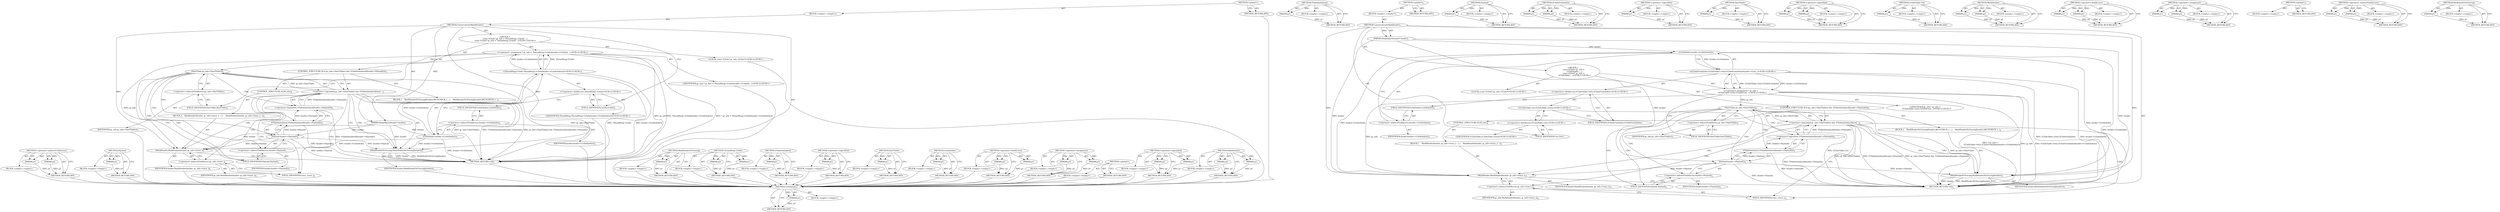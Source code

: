digraph "MarkHeaderNoTracing" {
vulnerable_82 [label=<(METHOD,&lt;operator&gt;.indirectFieldAccess)>];
vulnerable_83 [label=<(PARAM,p1)>];
vulnerable_84 [label=<(PARAM,p2)>];
vulnerable_85 [label=<(BLOCK,&lt;empty&gt;,&lt;empty&gt;)>];
vulnerable_86 [label=<(METHOD_RETURN,ANY)>];
vulnerable_104 [label=<(METHOD,Payload)>];
vulnerable_105 [label=<(PARAM,p1)>];
vulnerable_106 [label=<(BLOCK,&lt;empty&gt;,&lt;empty&gt;)>];
vulnerable_107 [label=<(METHOD_RETURN,ANY)>];
vulnerable_6 [label=<(METHOD,&lt;global&gt;)<SUB>1</SUB>>];
vulnerable_7 [label=<(BLOCK,&lt;empty&gt;,&lt;empty&gt;)<SUB>1</SUB>>];
vulnerable_8 [label=<(METHOD,ConservativelyMarkHeader)<SUB>1</SUB>>];
vulnerable_9 [label=<(PARAM,HeapObjectHeader* header)<SUB>1</SUB>>];
vulnerable_10 [label="<(BLOCK,{
  const GCInfo* gc_info = ThreadHeap::GcInfo(...,{
  const GCInfo* gc_info = ThreadHeap::GcInfo(...)<SUB>1</SUB>>"];
vulnerable_11 [label="<(LOCAL,const GCInfo* gc_info: GCInfo*)<SUB>2</SUB>>"];
vulnerable_12 [label="<(&lt;operator&gt;.assignment,* gc_info = ThreadHeap::GcInfo(header-&gt;GcInfoIn...)<SUB>2</SUB>>"];
vulnerable_13 [label="<(IDENTIFIER,gc_info,* gc_info = ThreadHeap::GcInfo(header-&gt;GcInfoIn...)<SUB>2</SUB>>"];
vulnerable_14 [label="<(ThreadHeap.GcInfo,ThreadHeap::GcInfo(header-&gt;GcInfoIndex()))<SUB>2</SUB>>"];
vulnerable_15 [label="<(&lt;operator&gt;.fieldAccess,ThreadHeap::GcInfo)<SUB>2</SUB>>"];
vulnerable_16 [label="<(IDENTIFIER,ThreadHeap,ThreadHeap::GcInfo(header-&gt;GcInfoIndex()))<SUB>2</SUB>>"];
vulnerable_17 [label=<(FIELD_IDENTIFIER,GcInfo,GcInfo)<SUB>2</SUB>>];
vulnerable_18 [label=<(GcInfoIndex,header-&gt;GcInfoIndex())<SUB>2</SUB>>];
vulnerable_19 [label=<(&lt;operator&gt;.indirectFieldAccess,header-&gt;GcInfoIndex)<SUB>2</SUB>>];
vulnerable_20 [label=<(IDENTIFIER,header,header-&gt;GcInfoIndex())<SUB>2</SUB>>];
vulnerable_21 [label=<(FIELD_IDENTIFIER,GcInfoIndex,GcInfoIndex)<SUB>2</SUB>>];
vulnerable_22 [label=<(CONTROL_STRUCTURE,IF,if (gc_info-&gt;HasVTable() &amp;&amp; !VTableInitialized(header-&gt;Payload())))<SUB>3</SUB>>];
vulnerable_23 [label=<(&lt;operator&gt;.logicalAnd,gc_info-&gt;HasVTable() &amp;&amp; !VTableInitialized(head...)<SUB>3</SUB>>];
vulnerable_24 [label=<(HasVTable,gc_info-&gt;HasVTable())<SUB>3</SUB>>];
vulnerable_25 [label=<(&lt;operator&gt;.indirectFieldAccess,gc_info-&gt;HasVTable)<SUB>3</SUB>>];
vulnerable_26 [label=<(IDENTIFIER,gc_info,gc_info-&gt;HasVTable())<SUB>3</SUB>>];
vulnerable_27 [label=<(FIELD_IDENTIFIER,HasVTable,HasVTable)<SUB>3</SUB>>];
vulnerable_28 [label=<(&lt;operator&gt;.logicalNot,!VTableInitialized(header-&gt;Payload()))<SUB>3</SUB>>];
vulnerable_29 [label=<(VTableInitialized,VTableInitialized(header-&gt;Payload()))<SUB>3</SUB>>];
vulnerable_30 [label=<(Payload,header-&gt;Payload())<SUB>3</SUB>>];
vulnerable_31 [label=<(&lt;operator&gt;.indirectFieldAccess,header-&gt;Payload)<SUB>3</SUB>>];
vulnerable_32 [label=<(IDENTIFIER,header,header-&gt;Payload())<SUB>3</SUB>>];
vulnerable_33 [label=<(FIELD_IDENTIFIER,Payload,Payload)<SUB>3</SUB>>];
vulnerable_34 [label=<(BLOCK,{
    MarkHeaderNoTracing(header);
#if DCHECK_I...,{
    MarkHeaderNoTracing(header);
#if DCHECK_I...)<SUB>3</SUB>>];
vulnerable_35 [label=<(MarkHeaderNoTracing,MarkHeaderNoTracing(header))<SUB>4</SUB>>];
vulnerable_36 [label=<(IDENTIFIER,header,MarkHeaderNoTracing(header))<SUB>4</SUB>>];
vulnerable_37 [label=<(CONTROL_STRUCTURE,ELSE,else)<SUB>8</SUB>>];
vulnerable_38 [label=<(BLOCK,{
    MarkHeader(header, gc_info-&gt;trace_);
  },{
    MarkHeader(header, gc_info-&gt;trace_);
  })<SUB>8</SUB>>];
vulnerable_39 [label=<(MarkHeader,MarkHeader(header, gc_info-&gt;trace_))<SUB>9</SUB>>];
vulnerable_40 [label=<(IDENTIFIER,header,MarkHeader(header, gc_info-&gt;trace_))<SUB>9</SUB>>];
vulnerable_41 [label=<(&lt;operator&gt;.indirectFieldAccess,gc_info-&gt;trace_)<SUB>9</SUB>>];
vulnerable_42 [label=<(IDENTIFIER,gc_info,MarkHeader(header, gc_info-&gt;trace_))<SUB>9</SUB>>];
vulnerable_43 [label=<(FIELD_IDENTIFIER,trace_,trace_)<SUB>9</SUB>>];
vulnerable_44 [label=<(METHOD_RETURN,void)<SUB>1</SUB>>];
vulnerable_46 [label=<(METHOD_RETURN,ANY)<SUB>1</SUB>>];
vulnerable_108 [label=<(METHOD,MarkHeaderNoTracing)>];
vulnerable_109 [label=<(PARAM,p1)>];
vulnerable_110 [label=<(BLOCK,&lt;empty&gt;,&lt;empty&gt;)>];
vulnerable_111 [label=<(METHOD_RETURN,ANY)>];
vulnerable_68 [label=<(METHOD,ThreadHeap.GcInfo)>];
vulnerable_69 [label=<(PARAM,p1)>];
vulnerable_70 [label=<(PARAM,p2)>];
vulnerable_71 [label=<(BLOCK,&lt;empty&gt;,&lt;empty&gt;)>];
vulnerable_72 [label=<(METHOD_RETURN,ANY)>];
vulnerable_100 [label=<(METHOD,VTableInitialized)>];
vulnerable_101 [label=<(PARAM,p1)>];
vulnerable_102 [label=<(BLOCK,&lt;empty&gt;,&lt;empty&gt;)>];
vulnerable_103 [label=<(METHOD_RETURN,ANY)>];
vulnerable_96 [label=<(METHOD,&lt;operator&gt;.logicalNot)>];
vulnerable_97 [label=<(PARAM,p1)>];
vulnerable_98 [label=<(BLOCK,&lt;empty&gt;,&lt;empty&gt;)>];
vulnerable_99 [label=<(METHOD_RETURN,ANY)>];
vulnerable_92 [label=<(METHOD,HasVTable)>];
vulnerable_93 [label=<(PARAM,p1)>];
vulnerable_94 [label=<(BLOCK,&lt;empty&gt;,&lt;empty&gt;)>];
vulnerable_95 [label=<(METHOD_RETURN,ANY)>];
vulnerable_78 [label=<(METHOD,GcInfoIndex)>];
vulnerable_79 [label=<(PARAM,p1)>];
vulnerable_80 [label=<(BLOCK,&lt;empty&gt;,&lt;empty&gt;)>];
vulnerable_81 [label=<(METHOD_RETURN,ANY)>];
vulnerable_73 [label=<(METHOD,&lt;operator&gt;.fieldAccess)>];
vulnerable_74 [label=<(PARAM,p1)>];
vulnerable_75 [label=<(PARAM,p2)>];
vulnerable_76 [label=<(BLOCK,&lt;empty&gt;,&lt;empty&gt;)>];
vulnerable_77 [label=<(METHOD_RETURN,ANY)>];
vulnerable_63 [label=<(METHOD,&lt;operator&gt;.assignment)>];
vulnerable_64 [label=<(PARAM,p1)>];
vulnerable_65 [label=<(PARAM,p2)>];
vulnerable_66 [label=<(BLOCK,&lt;empty&gt;,&lt;empty&gt;)>];
vulnerable_67 [label=<(METHOD_RETURN,ANY)>];
vulnerable_57 [label=<(METHOD,&lt;global&gt;)<SUB>1</SUB>>];
vulnerable_58 [label=<(BLOCK,&lt;empty&gt;,&lt;empty&gt;)>];
vulnerable_59 [label=<(METHOD_RETURN,ANY)>];
vulnerable_87 [label=<(METHOD,&lt;operator&gt;.logicalAnd)>];
vulnerable_88 [label=<(PARAM,p1)>];
vulnerable_89 [label=<(PARAM,p2)>];
vulnerable_90 [label=<(BLOCK,&lt;empty&gt;,&lt;empty&gt;)>];
vulnerable_91 [label=<(METHOD_RETURN,ANY)>];
vulnerable_112 [label=<(METHOD,MarkHeader)>];
vulnerable_113 [label=<(PARAM,p1)>];
vulnerable_114 [label=<(PARAM,p2)>];
vulnerable_115 [label=<(BLOCK,&lt;empty&gt;,&lt;empty&gt;)>];
vulnerable_116 [label=<(METHOD_RETURN,ANY)>];
fixed_85 [label=<(METHOD,GcInfoIndex)>];
fixed_86 [label=<(PARAM,p1)>];
fixed_87 [label=<(BLOCK,&lt;empty&gt;,&lt;empty&gt;)>];
fixed_88 [label=<(METHOD_RETURN,ANY)>];
fixed_107 [label=<(METHOD,VTableInitialized)>];
fixed_108 [label=<(PARAM,p1)>];
fixed_109 [label=<(BLOCK,&lt;empty&gt;,&lt;empty&gt;)>];
fixed_110 [label=<(METHOD_RETURN,ANY)>];
fixed_6 [label=<(METHOD,&lt;global&gt;)<SUB>1</SUB>>];
fixed_7 [label=<(BLOCK,&lt;empty&gt;,&lt;empty&gt;)<SUB>1</SUB>>];
fixed_8 [label=<(METHOD,ConservativelyMarkHeader)<SUB>1</SUB>>];
fixed_9 [label=<(PARAM,HeapObjectHeader* header)<SUB>1</SUB>>];
fixed_10 [label="<(BLOCK,{
  const GCInfo* gc_info =
      GCInfoTable::...,{
  const GCInfo* gc_info =
      GCInfoTable::...)<SUB>1</SUB>>"];
fixed_11 [label="<(LOCAL,const GCInfo* gc_info: GCInfo*)<SUB>2</SUB>>"];
fixed_12 [label="<(&lt;operator&gt;.assignment,* gc_info =
      GCInfoTable::Get().GCInfoFrom...)<SUB>2</SUB>>"];
fixed_13 [label="<(IDENTIFIER,gc_info,* gc_info =
      GCInfoTable::Get().GCInfoFrom...)<SUB>2</SUB>>"];
fixed_14 [label="<(GCInfoFromIndex,GCInfoTable::Get().GCInfoFromIndex(header-&gt;GcIn...)<SUB>3</SUB>>"];
fixed_15 [label="<(&lt;operator&gt;.fieldAccess,GCInfoTable::Get().GCInfoFromIndex)<SUB>3</SUB>>"];
fixed_16 [label="<(GCInfoTable.Get,GCInfoTable::Get())<SUB>3</SUB>>"];
fixed_17 [label="<(&lt;operator&gt;.fieldAccess,GCInfoTable::Get)<SUB>3</SUB>>"];
fixed_18 [label="<(IDENTIFIER,GCInfoTable,GCInfoTable::Get())<SUB>3</SUB>>"];
fixed_19 [label=<(FIELD_IDENTIFIER,Get,Get)<SUB>3</SUB>>];
fixed_20 [label=<(FIELD_IDENTIFIER,GCInfoFromIndex,GCInfoFromIndex)<SUB>3</SUB>>];
fixed_21 [label=<(GcInfoIndex,header-&gt;GcInfoIndex())<SUB>3</SUB>>];
fixed_22 [label=<(&lt;operator&gt;.indirectFieldAccess,header-&gt;GcInfoIndex)<SUB>3</SUB>>];
fixed_23 [label=<(IDENTIFIER,header,header-&gt;GcInfoIndex())<SUB>3</SUB>>];
fixed_24 [label=<(FIELD_IDENTIFIER,GcInfoIndex,GcInfoIndex)<SUB>3</SUB>>];
fixed_25 [label=<(CONTROL_STRUCTURE,IF,if (gc_info-&gt;HasVTable() &amp;&amp; !VTableInitialized(header-&gt;Payload())))<SUB>4</SUB>>];
fixed_26 [label=<(&lt;operator&gt;.logicalAnd,gc_info-&gt;HasVTable() &amp;&amp; !VTableInitialized(head...)<SUB>4</SUB>>];
fixed_27 [label=<(HasVTable,gc_info-&gt;HasVTable())<SUB>4</SUB>>];
fixed_28 [label=<(&lt;operator&gt;.indirectFieldAccess,gc_info-&gt;HasVTable)<SUB>4</SUB>>];
fixed_29 [label=<(IDENTIFIER,gc_info,gc_info-&gt;HasVTable())<SUB>4</SUB>>];
fixed_30 [label=<(FIELD_IDENTIFIER,HasVTable,HasVTable)<SUB>4</SUB>>];
fixed_31 [label=<(&lt;operator&gt;.logicalNot,!VTableInitialized(header-&gt;Payload()))<SUB>4</SUB>>];
fixed_32 [label=<(VTableInitialized,VTableInitialized(header-&gt;Payload()))<SUB>4</SUB>>];
fixed_33 [label=<(Payload,header-&gt;Payload())<SUB>4</SUB>>];
fixed_34 [label=<(&lt;operator&gt;.indirectFieldAccess,header-&gt;Payload)<SUB>4</SUB>>];
fixed_35 [label=<(IDENTIFIER,header,header-&gt;Payload())<SUB>4</SUB>>];
fixed_36 [label=<(FIELD_IDENTIFIER,Payload,Payload)<SUB>4</SUB>>];
fixed_37 [label=<(BLOCK,{
    MarkHeaderNoTracing(header);
#if DCHECK_I...,{
    MarkHeaderNoTracing(header);
#if DCHECK_I...)<SUB>4</SUB>>];
fixed_38 [label=<(MarkHeaderNoTracing,MarkHeaderNoTracing(header))<SUB>5</SUB>>];
fixed_39 [label=<(IDENTIFIER,header,MarkHeaderNoTracing(header))<SUB>5</SUB>>];
fixed_40 [label=<(CONTROL_STRUCTURE,ELSE,else)<SUB>9</SUB>>];
fixed_41 [label=<(BLOCK,{
    MarkHeader(header, gc_info-&gt;trace_);
  },{
    MarkHeader(header, gc_info-&gt;trace_);
  })<SUB>9</SUB>>];
fixed_42 [label=<(MarkHeader,MarkHeader(header, gc_info-&gt;trace_))<SUB>10</SUB>>];
fixed_43 [label=<(IDENTIFIER,header,MarkHeader(header, gc_info-&gt;trace_))<SUB>10</SUB>>];
fixed_44 [label=<(&lt;operator&gt;.indirectFieldAccess,gc_info-&gt;trace_)<SUB>10</SUB>>];
fixed_45 [label=<(IDENTIFIER,gc_info,MarkHeader(header, gc_info-&gt;trace_))<SUB>10</SUB>>];
fixed_46 [label=<(FIELD_IDENTIFIER,trace_,trace_)<SUB>10</SUB>>];
fixed_47 [label=<(METHOD_RETURN,void)<SUB>1</SUB>>];
fixed_49 [label=<(METHOD_RETURN,ANY)<SUB>1</SUB>>];
fixed_111 [label=<(METHOD,Payload)>];
fixed_112 [label=<(PARAM,p1)>];
fixed_113 [label=<(BLOCK,&lt;empty&gt;,&lt;empty&gt;)>];
fixed_114 [label=<(METHOD_RETURN,ANY)>];
fixed_71 [label=<(METHOD,GCInfoFromIndex)>];
fixed_72 [label=<(PARAM,p1)>];
fixed_73 [label=<(PARAM,p2)>];
fixed_74 [label=<(BLOCK,&lt;empty&gt;,&lt;empty&gt;)>];
fixed_75 [label=<(METHOD_RETURN,ANY)>];
fixed_103 [label=<(METHOD,&lt;operator&gt;.logicalNot)>];
fixed_104 [label=<(PARAM,p1)>];
fixed_105 [label=<(BLOCK,&lt;empty&gt;,&lt;empty&gt;)>];
fixed_106 [label=<(METHOD_RETURN,ANY)>];
fixed_99 [label=<(METHOD,HasVTable)>];
fixed_100 [label=<(PARAM,p1)>];
fixed_101 [label=<(BLOCK,&lt;empty&gt;,&lt;empty&gt;)>];
fixed_102 [label=<(METHOD_RETURN,ANY)>];
fixed_94 [label=<(METHOD,&lt;operator&gt;.logicalAnd)>];
fixed_95 [label=<(PARAM,p1)>];
fixed_96 [label=<(PARAM,p2)>];
fixed_97 [label=<(BLOCK,&lt;empty&gt;,&lt;empty&gt;)>];
fixed_98 [label=<(METHOD_RETURN,ANY)>];
fixed_81 [label=<(METHOD,GCInfoTable.Get)>];
fixed_82 [label=<(PARAM,p1)>];
fixed_83 [label=<(BLOCK,&lt;empty&gt;,&lt;empty&gt;)>];
fixed_84 [label=<(METHOD_RETURN,ANY)>];
fixed_119 [label=<(METHOD,MarkHeader)>];
fixed_120 [label=<(PARAM,p1)>];
fixed_121 [label=<(PARAM,p2)>];
fixed_122 [label=<(BLOCK,&lt;empty&gt;,&lt;empty&gt;)>];
fixed_123 [label=<(METHOD_RETURN,ANY)>];
fixed_76 [label=<(METHOD,&lt;operator&gt;.fieldAccess)>];
fixed_77 [label=<(PARAM,p1)>];
fixed_78 [label=<(PARAM,p2)>];
fixed_79 [label=<(BLOCK,&lt;empty&gt;,&lt;empty&gt;)>];
fixed_80 [label=<(METHOD_RETURN,ANY)>];
fixed_66 [label=<(METHOD,&lt;operator&gt;.assignment)>];
fixed_67 [label=<(PARAM,p1)>];
fixed_68 [label=<(PARAM,p2)>];
fixed_69 [label=<(BLOCK,&lt;empty&gt;,&lt;empty&gt;)>];
fixed_70 [label=<(METHOD_RETURN,ANY)>];
fixed_60 [label=<(METHOD,&lt;global&gt;)<SUB>1</SUB>>];
fixed_61 [label=<(BLOCK,&lt;empty&gt;,&lt;empty&gt;)>];
fixed_62 [label=<(METHOD_RETURN,ANY)>];
fixed_89 [label=<(METHOD,&lt;operator&gt;.indirectFieldAccess)>];
fixed_90 [label=<(PARAM,p1)>];
fixed_91 [label=<(PARAM,p2)>];
fixed_92 [label=<(BLOCK,&lt;empty&gt;,&lt;empty&gt;)>];
fixed_93 [label=<(METHOD_RETURN,ANY)>];
fixed_115 [label=<(METHOD,MarkHeaderNoTracing)>];
fixed_116 [label=<(PARAM,p1)>];
fixed_117 [label=<(BLOCK,&lt;empty&gt;,&lt;empty&gt;)>];
fixed_118 [label=<(METHOD_RETURN,ANY)>];
vulnerable_82 -> vulnerable_83  [key=0, label="AST: "];
vulnerable_82 -> vulnerable_83  [key=1, label="DDG: "];
vulnerable_82 -> vulnerable_85  [key=0, label="AST: "];
vulnerable_82 -> vulnerable_84  [key=0, label="AST: "];
vulnerable_82 -> vulnerable_84  [key=1, label="DDG: "];
vulnerable_82 -> vulnerable_86  [key=0, label="AST: "];
vulnerable_82 -> vulnerable_86  [key=1, label="CFG: "];
vulnerable_83 -> vulnerable_86  [key=0, label="DDG: p1"];
vulnerable_84 -> vulnerable_86  [key=0, label="DDG: p2"];
vulnerable_85 -> fixed_85  [key=0];
vulnerable_86 -> fixed_85  [key=0];
vulnerable_104 -> vulnerable_105  [key=0, label="AST: "];
vulnerable_104 -> vulnerable_105  [key=1, label="DDG: "];
vulnerable_104 -> vulnerable_106  [key=0, label="AST: "];
vulnerable_104 -> vulnerable_107  [key=0, label="AST: "];
vulnerable_104 -> vulnerable_107  [key=1, label="CFG: "];
vulnerable_105 -> vulnerable_107  [key=0, label="DDG: p1"];
vulnerable_106 -> fixed_85  [key=0];
vulnerable_107 -> fixed_85  [key=0];
vulnerable_6 -> vulnerable_7  [key=0, label="AST: "];
vulnerable_6 -> vulnerable_46  [key=0, label="AST: "];
vulnerable_6 -> vulnerable_46  [key=1, label="CFG: "];
vulnerable_7 -> vulnerable_8  [key=0, label="AST: "];
vulnerable_8 -> vulnerable_9  [key=0, label="AST: "];
vulnerable_8 -> vulnerable_9  [key=1, label="DDG: "];
vulnerable_8 -> vulnerable_10  [key=0, label="AST: "];
vulnerable_8 -> vulnerable_44  [key=0, label="AST: "];
vulnerable_8 -> vulnerable_17  [key=0, label="CFG: "];
vulnerable_8 -> vulnerable_35  [key=0, label="DDG: "];
vulnerable_8 -> vulnerable_39  [key=0, label="DDG: "];
vulnerable_9 -> vulnerable_18  [key=0, label="DDG: header"];
vulnerable_9 -> vulnerable_35  [key=0, label="DDG: header"];
vulnerable_9 -> vulnerable_39  [key=0, label="DDG: header"];
vulnerable_9 -> vulnerable_30  [key=0, label="DDG: header"];
vulnerable_10 -> vulnerable_11  [key=0, label="AST: "];
vulnerable_10 -> vulnerable_12  [key=0, label="AST: "];
vulnerable_10 -> vulnerable_22  [key=0, label="AST: "];
vulnerable_11 -> fixed_85  [key=0];
vulnerable_12 -> vulnerable_13  [key=0, label="AST: "];
vulnerable_12 -> vulnerable_14  [key=0, label="AST: "];
vulnerable_12 -> vulnerable_27  [key=0, label="CFG: "];
vulnerable_12 -> vulnerable_44  [key=0, label="DDG: gc_info"];
vulnerable_12 -> vulnerable_44  [key=1, label="DDG: ThreadHeap::GcInfo(header-&gt;GcInfoIndex())"];
vulnerable_12 -> vulnerable_44  [key=2, label="DDG: * gc_info = ThreadHeap::GcInfo(header-&gt;GcInfoIndex())"];
vulnerable_12 -> vulnerable_24  [key=0, label="DDG: gc_info"];
vulnerable_12 -> vulnerable_39  [key=0, label="DDG: gc_info"];
vulnerable_13 -> fixed_85  [key=0];
vulnerable_14 -> vulnerable_15  [key=0, label="AST: "];
vulnerable_14 -> vulnerable_18  [key=0, label="AST: "];
vulnerable_14 -> vulnerable_12  [key=0, label="CFG: "];
vulnerable_14 -> vulnerable_12  [key=1, label="DDG: ThreadHeap::GcInfo"];
vulnerable_14 -> vulnerable_12  [key=2, label="DDG: header-&gt;GcInfoIndex()"];
vulnerable_14 -> vulnerable_44  [key=0, label="DDG: ThreadHeap::GcInfo"];
vulnerable_14 -> vulnerable_44  [key=1, label="DDG: header-&gt;GcInfoIndex()"];
vulnerable_15 -> vulnerable_16  [key=0, label="AST: "];
vulnerable_15 -> vulnerable_17  [key=0, label="AST: "];
vulnerable_15 -> vulnerable_21  [key=0, label="CFG: "];
vulnerable_16 -> fixed_85  [key=0];
vulnerable_17 -> vulnerable_15  [key=0, label="CFG: "];
vulnerable_18 -> vulnerable_19  [key=0, label="AST: "];
vulnerable_18 -> vulnerable_14  [key=0, label="CFG: "];
vulnerable_18 -> vulnerable_14  [key=1, label="DDG: header-&gt;GcInfoIndex"];
vulnerable_18 -> vulnerable_44  [key=0, label="DDG: header-&gt;GcInfoIndex"];
vulnerable_18 -> vulnerable_35  [key=0, label="DDG: header-&gt;GcInfoIndex"];
vulnerable_18 -> vulnerable_39  [key=0, label="DDG: header-&gt;GcInfoIndex"];
vulnerable_19 -> vulnerable_20  [key=0, label="AST: "];
vulnerable_19 -> vulnerable_21  [key=0, label="AST: "];
vulnerable_19 -> vulnerable_18  [key=0, label="CFG: "];
vulnerable_20 -> fixed_85  [key=0];
vulnerable_21 -> vulnerable_19  [key=0, label="CFG: "];
vulnerable_22 -> vulnerable_23  [key=0, label="AST: "];
vulnerable_22 -> vulnerable_34  [key=0, label="AST: "];
vulnerable_22 -> vulnerable_37  [key=0, label="AST: "];
vulnerable_23 -> vulnerable_24  [key=0, label="AST: "];
vulnerable_23 -> vulnerable_28  [key=0, label="AST: "];
vulnerable_23 -> vulnerable_35  [key=0, label="CFG: "];
vulnerable_23 -> vulnerable_35  [key=1, label="CDG: "];
vulnerable_23 -> vulnerable_43  [key=0, label="CFG: "];
vulnerable_23 -> vulnerable_43  [key=1, label="CDG: "];
vulnerable_23 -> vulnerable_44  [key=0, label="DDG: gc_info-&gt;HasVTable()"];
vulnerable_23 -> vulnerable_44  [key=1, label="DDG: !VTableInitialized(header-&gt;Payload())"];
vulnerable_23 -> vulnerable_44  [key=2, label="DDG: gc_info-&gt;HasVTable() &amp;&amp; !VTableInitialized(header-&gt;Payload())"];
vulnerable_23 -> vulnerable_41  [key=0, label="CDG: "];
vulnerable_23 -> vulnerable_39  [key=0, label="CDG: "];
vulnerable_24 -> vulnerable_25  [key=0, label="AST: "];
vulnerable_24 -> vulnerable_23  [key=0, label="CFG: "];
vulnerable_24 -> vulnerable_23  [key=1, label="DDG: gc_info-&gt;HasVTable"];
vulnerable_24 -> vulnerable_33  [key=0, label="CFG: "];
vulnerable_24 -> vulnerable_33  [key=1, label="CDG: "];
vulnerable_24 -> vulnerable_44  [key=0, label="DDG: gc_info-&gt;HasVTable"];
vulnerable_24 -> vulnerable_30  [key=0, label="CDG: "];
vulnerable_24 -> vulnerable_29  [key=0, label="CDG: "];
vulnerable_24 -> vulnerable_28  [key=0, label="CDG: "];
vulnerable_24 -> vulnerable_31  [key=0, label="CDG: "];
vulnerable_25 -> vulnerable_26  [key=0, label="AST: "];
vulnerable_25 -> vulnerable_27  [key=0, label="AST: "];
vulnerable_25 -> vulnerable_24  [key=0, label="CFG: "];
vulnerable_26 -> fixed_85  [key=0];
vulnerable_27 -> vulnerable_25  [key=0, label="CFG: "];
vulnerable_28 -> vulnerable_29  [key=0, label="AST: "];
vulnerable_28 -> vulnerable_23  [key=0, label="CFG: "];
vulnerable_28 -> vulnerable_23  [key=1, label="DDG: VTableInitialized(header-&gt;Payload())"];
vulnerable_28 -> vulnerable_44  [key=0, label="DDG: VTableInitialized(header-&gt;Payload())"];
vulnerable_29 -> vulnerable_30  [key=0, label="AST: "];
vulnerable_29 -> vulnerable_28  [key=0, label="CFG: "];
vulnerable_29 -> vulnerable_28  [key=1, label="DDG: header-&gt;Payload()"];
vulnerable_29 -> vulnerable_44  [key=0, label="DDG: header-&gt;Payload()"];
vulnerable_30 -> vulnerable_31  [key=0, label="AST: "];
vulnerable_30 -> vulnerable_29  [key=0, label="CFG: "];
vulnerable_30 -> vulnerable_29  [key=1, label="DDG: header-&gt;Payload"];
vulnerable_30 -> vulnerable_44  [key=0, label="DDG: header-&gt;Payload"];
vulnerable_30 -> vulnerable_35  [key=0, label="DDG: header-&gt;Payload"];
vulnerable_30 -> vulnerable_39  [key=0, label="DDG: header-&gt;Payload"];
vulnerable_31 -> vulnerable_32  [key=0, label="AST: "];
vulnerable_31 -> vulnerable_33  [key=0, label="AST: "];
vulnerable_31 -> vulnerable_30  [key=0, label="CFG: "];
vulnerable_32 -> fixed_85  [key=0];
vulnerable_33 -> vulnerable_31  [key=0, label="CFG: "];
vulnerable_34 -> vulnerable_35  [key=0, label="AST: "];
vulnerable_35 -> vulnerable_36  [key=0, label="AST: "];
vulnerable_35 -> vulnerable_44  [key=0, label="CFG: "];
vulnerable_35 -> vulnerable_44  [key=1, label="DDG: header"];
vulnerable_35 -> vulnerable_44  [key=2, label="DDG: MarkHeaderNoTracing(header)"];
vulnerable_36 -> fixed_85  [key=0];
vulnerable_37 -> vulnerable_38  [key=0, label="AST: "];
vulnerable_38 -> vulnerable_39  [key=0, label="AST: "];
vulnerable_39 -> vulnerable_40  [key=0, label="AST: "];
vulnerable_39 -> vulnerable_41  [key=0, label="AST: "];
vulnerable_39 -> vulnerable_44  [key=0, label="CFG: "];
vulnerable_40 -> fixed_85  [key=0];
vulnerable_41 -> vulnerable_42  [key=0, label="AST: "];
vulnerable_41 -> vulnerable_43  [key=0, label="AST: "];
vulnerable_41 -> vulnerable_39  [key=0, label="CFG: "];
vulnerable_42 -> fixed_85  [key=0];
vulnerable_43 -> vulnerable_41  [key=0, label="CFG: "];
vulnerable_44 -> fixed_85  [key=0];
vulnerable_46 -> fixed_85  [key=0];
vulnerable_108 -> vulnerable_109  [key=0, label="AST: "];
vulnerable_108 -> vulnerable_109  [key=1, label="DDG: "];
vulnerable_108 -> vulnerable_110  [key=0, label="AST: "];
vulnerable_108 -> vulnerable_111  [key=0, label="AST: "];
vulnerable_108 -> vulnerable_111  [key=1, label="CFG: "];
vulnerable_109 -> vulnerable_111  [key=0, label="DDG: p1"];
vulnerable_110 -> fixed_85  [key=0];
vulnerable_111 -> fixed_85  [key=0];
vulnerable_68 -> vulnerable_69  [key=0, label="AST: "];
vulnerable_68 -> vulnerable_69  [key=1, label="DDG: "];
vulnerable_68 -> vulnerable_71  [key=0, label="AST: "];
vulnerable_68 -> vulnerable_70  [key=0, label="AST: "];
vulnerable_68 -> vulnerable_70  [key=1, label="DDG: "];
vulnerable_68 -> vulnerable_72  [key=0, label="AST: "];
vulnerable_68 -> vulnerable_72  [key=1, label="CFG: "];
vulnerable_69 -> vulnerable_72  [key=0, label="DDG: p1"];
vulnerable_70 -> vulnerable_72  [key=0, label="DDG: p2"];
vulnerable_71 -> fixed_85  [key=0];
vulnerable_72 -> fixed_85  [key=0];
vulnerable_100 -> vulnerable_101  [key=0, label="AST: "];
vulnerable_100 -> vulnerable_101  [key=1, label="DDG: "];
vulnerable_100 -> vulnerable_102  [key=0, label="AST: "];
vulnerable_100 -> vulnerable_103  [key=0, label="AST: "];
vulnerable_100 -> vulnerable_103  [key=1, label="CFG: "];
vulnerable_101 -> vulnerable_103  [key=0, label="DDG: p1"];
vulnerable_102 -> fixed_85  [key=0];
vulnerable_103 -> fixed_85  [key=0];
vulnerable_96 -> vulnerable_97  [key=0, label="AST: "];
vulnerable_96 -> vulnerable_97  [key=1, label="DDG: "];
vulnerable_96 -> vulnerable_98  [key=0, label="AST: "];
vulnerable_96 -> vulnerable_99  [key=0, label="AST: "];
vulnerable_96 -> vulnerable_99  [key=1, label="CFG: "];
vulnerable_97 -> vulnerable_99  [key=0, label="DDG: p1"];
vulnerable_98 -> fixed_85  [key=0];
vulnerable_99 -> fixed_85  [key=0];
vulnerable_92 -> vulnerable_93  [key=0, label="AST: "];
vulnerable_92 -> vulnerable_93  [key=1, label="DDG: "];
vulnerable_92 -> vulnerable_94  [key=0, label="AST: "];
vulnerable_92 -> vulnerable_95  [key=0, label="AST: "];
vulnerable_92 -> vulnerable_95  [key=1, label="CFG: "];
vulnerable_93 -> vulnerable_95  [key=0, label="DDG: p1"];
vulnerable_94 -> fixed_85  [key=0];
vulnerable_95 -> fixed_85  [key=0];
vulnerable_78 -> vulnerable_79  [key=0, label="AST: "];
vulnerable_78 -> vulnerable_79  [key=1, label="DDG: "];
vulnerable_78 -> vulnerable_80  [key=0, label="AST: "];
vulnerable_78 -> vulnerable_81  [key=0, label="AST: "];
vulnerable_78 -> vulnerable_81  [key=1, label="CFG: "];
vulnerable_79 -> vulnerable_81  [key=0, label="DDG: p1"];
vulnerable_80 -> fixed_85  [key=0];
vulnerable_81 -> fixed_85  [key=0];
vulnerable_73 -> vulnerable_74  [key=0, label="AST: "];
vulnerable_73 -> vulnerable_74  [key=1, label="DDG: "];
vulnerable_73 -> vulnerable_76  [key=0, label="AST: "];
vulnerable_73 -> vulnerable_75  [key=0, label="AST: "];
vulnerable_73 -> vulnerable_75  [key=1, label="DDG: "];
vulnerable_73 -> vulnerable_77  [key=0, label="AST: "];
vulnerable_73 -> vulnerable_77  [key=1, label="CFG: "];
vulnerable_74 -> vulnerable_77  [key=0, label="DDG: p1"];
vulnerable_75 -> vulnerable_77  [key=0, label="DDG: p2"];
vulnerable_76 -> fixed_85  [key=0];
vulnerable_77 -> fixed_85  [key=0];
vulnerable_63 -> vulnerable_64  [key=0, label="AST: "];
vulnerable_63 -> vulnerable_64  [key=1, label="DDG: "];
vulnerable_63 -> vulnerable_66  [key=0, label="AST: "];
vulnerable_63 -> vulnerable_65  [key=0, label="AST: "];
vulnerable_63 -> vulnerable_65  [key=1, label="DDG: "];
vulnerable_63 -> vulnerable_67  [key=0, label="AST: "];
vulnerable_63 -> vulnerable_67  [key=1, label="CFG: "];
vulnerable_64 -> vulnerable_67  [key=0, label="DDG: p1"];
vulnerable_65 -> vulnerable_67  [key=0, label="DDG: p2"];
vulnerable_66 -> fixed_85  [key=0];
vulnerable_67 -> fixed_85  [key=0];
vulnerable_57 -> vulnerable_58  [key=0, label="AST: "];
vulnerable_57 -> vulnerable_59  [key=0, label="AST: "];
vulnerable_57 -> vulnerable_59  [key=1, label="CFG: "];
vulnerable_58 -> fixed_85  [key=0];
vulnerable_59 -> fixed_85  [key=0];
vulnerable_87 -> vulnerable_88  [key=0, label="AST: "];
vulnerable_87 -> vulnerable_88  [key=1, label="DDG: "];
vulnerable_87 -> vulnerable_90  [key=0, label="AST: "];
vulnerable_87 -> vulnerable_89  [key=0, label="AST: "];
vulnerable_87 -> vulnerable_89  [key=1, label="DDG: "];
vulnerable_87 -> vulnerable_91  [key=0, label="AST: "];
vulnerable_87 -> vulnerable_91  [key=1, label="CFG: "];
vulnerable_88 -> vulnerable_91  [key=0, label="DDG: p1"];
vulnerable_89 -> vulnerable_91  [key=0, label="DDG: p2"];
vulnerable_90 -> fixed_85  [key=0];
vulnerable_91 -> fixed_85  [key=0];
vulnerable_112 -> vulnerable_113  [key=0, label="AST: "];
vulnerable_112 -> vulnerable_113  [key=1, label="DDG: "];
vulnerable_112 -> vulnerable_115  [key=0, label="AST: "];
vulnerable_112 -> vulnerable_114  [key=0, label="AST: "];
vulnerable_112 -> vulnerable_114  [key=1, label="DDG: "];
vulnerable_112 -> vulnerable_116  [key=0, label="AST: "];
vulnerable_112 -> vulnerable_116  [key=1, label="CFG: "];
vulnerable_113 -> vulnerable_116  [key=0, label="DDG: p1"];
vulnerable_114 -> vulnerable_116  [key=0, label="DDG: p2"];
vulnerable_115 -> fixed_85  [key=0];
vulnerable_116 -> fixed_85  [key=0];
fixed_85 -> fixed_86  [key=0, label="AST: "];
fixed_85 -> fixed_86  [key=1, label="DDG: "];
fixed_85 -> fixed_87  [key=0, label="AST: "];
fixed_85 -> fixed_88  [key=0, label="AST: "];
fixed_85 -> fixed_88  [key=1, label="CFG: "];
fixed_86 -> fixed_88  [key=0, label="DDG: p1"];
fixed_107 -> fixed_108  [key=0, label="AST: "];
fixed_107 -> fixed_108  [key=1, label="DDG: "];
fixed_107 -> fixed_109  [key=0, label="AST: "];
fixed_107 -> fixed_110  [key=0, label="AST: "];
fixed_107 -> fixed_110  [key=1, label="CFG: "];
fixed_108 -> fixed_110  [key=0, label="DDG: p1"];
fixed_6 -> fixed_7  [key=0, label="AST: "];
fixed_6 -> fixed_49  [key=0, label="AST: "];
fixed_6 -> fixed_49  [key=1, label="CFG: "];
fixed_7 -> fixed_8  [key=0, label="AST: "];
fixed_8 -> fixed_9  [key=0, label="AST: "];
fixed_8 -> fixed_9  [key=1, label="DDG: "];
fixed_8 -> fixed_10  [key=0, label="AST: "];
fixed_8 -> fixed_47  [key=0, label="AST: "];
fixed_8 -> fixed_19  [key=0, label="CFG: "];
fixed_8 -> fixed_38  [key=0, label="DDG: "];
fixed_8 -> fixed_42  [key=0, label="DDG: "];
fixed_9 -> fixed_21  [key=0, label="DDG: header"];
fixed_9 -> fixed_38  [key=0, label="DDG: header"];
fixed_9 -> fixed_42  [key=0, label="DDG: header"];
fixed_9 -> fixed_33  [key=0, label="DDG: header"];
fixed_10 -> fixed_11  [key=0, label="AST: "];
fixed_10 -> fixed_12  [key=0, label="AST: "];
fixed_10 -> fixed_25  [key=0, label="AST: "];
fixed_12 -> fixed_13  [key=0, label="AST: "];
fixed_12 -> fixed_14  [key=0, label="AST: "];
fixed_12 -> fixed_30  [key=0, label="CFG: "];
fixed_12 -> fixed_47  [key=0, label="DDG: gc_info"];
fixed_12 -> fixed_47  [key=1, label="DDG: GCInfoTable::Get().GCInfoFromIndex(header-&gt;GcInfoIndex())"];
fixed_12 -> fixed_47  [key=2, label="DDG: * gc_info =
      GCInfoTable::Get().GCInfoFromIndex(header-&gt;GcInfoIndex())"];
fixed_12 -> fixed_27  [key=0, label="DDG: gc_info"];
fixed_12 -> fixed_42  [key=0, label="DDG: gc_info"];
fixed_14 -> fixed_15  [key=0, label="AST: "];
fixed_14 -> fixed_21  [key=0, label="AST: "];
fixed_14 -> fixed_12  [key=0, label="CFG: "];
fixed_14 -> fixed_12  [key=1, label="DDG: GCInfoTable::Get().GCInfoFromIndex"];
fixed_14 -> fixed_12  [key=2, label="DDG: header-&gt;GcInfoIndex()"];
fixed_14 -> fixed_47  [key=0, label="DDG: GCInfoTable::Get().GCInfoFromIndex"];
fixed_14 -> fixed_47  [key=1, label="DDG: header-&gt;GcInfoIndex()"];
fixed_15 -> fixed_16  [key=0, label="AST: "];
fixed_15 -> fixed_20  [key=0, label="AST: "];
fixed_15 -> fixed_24  [key=0, label="CFG: "];
fixed_16 -> fixed_17  [key=0, label="AST: "];
fixed_16 -> fixed_20  [key=0, label="CFG: "];
fixed_16 -> fixed_47  [key=0, label="DDG: GCInfoTable::Get"];
fixed_17 -> fixed_18  [key=0, label="AST: "];
fixed_17 -> fixed_19  [key=0, label="AST: "];
fixed_17 -> fixed_16  [key=0, label="CFG: "];
fixed_19 -> fixed_17  [key=0, label="CFG: "];
fixed_20 -> fixed_15  [key=0, label="CFG: "];
fixed_21 -> fixed_22  [key=0, label="AST: "];
fixed_21 -> fixed_14  [key=0, label="CFG: "];
fixed_21 -> fixed_14  [key=1, label="DDG: header-&gt;GcInfoIndex"];
fixed_21 -> fixed_47  [key=0, label="DDG: header-&gt;GcInfoIndex"];
fixed_21 -> fixed_38  [key=0, label="DDG: header-&gt;GcInfoIndex"];
fixed_21 -> fixed_42  [key=0, label="DDG: header-&gt;GcInfoIndex"];
fixed_22 -> fixed_23  [key=0, label="AST: "];
fixed_22 -> fixed_24  [key=0, label="AST: "];
fixed_22 -> fixed_21  [key=0, label="CFG: "];
fixed_24 -> fixed_22  [key=0, label="CFG: "];
fixed_25 -> fixed_26  [key=0, label="AST: "];
fixed_25 -> fixed_37  [key=0, label="AST: "];
fixed_25 -> fixed_40  [key=0, label="AST: "];
fixed_26 -> fixed_27  [key=0, label="AST: "];
fixed_26 -> fixed_31  [key=0, label="AST: "];
fixed_26 -> fixed_38  [key=0, label="CFG: "];
fixed_26 -> fixed_38  [key=1, label="CDG: "];
fixed_26 -> fixed_46  [key=0, label="CFG: "];
fixed_26 -> fixed_46  [key=1, label="CDG: "];
fixed_26 -> fixed_47  [key=0, label="DDG: gc_info-&gt;HasVTable()"];
fixed_26 -> fixed_47  [key=1, label="DDG: !VTableInitialized(header-&gt;Payload())"];
fixed_26 -> fixed_47  [key=2, label="DDG: gc_info-&gt;HasVTable() &amp;&amp; !VTableInitialized(header-&gt;Payload())"];
fixed_26 -> fixed_42  [key=0, label="CDG: "];
fixed_26 -> fixed_44  [key=0, label="CDG: "];
fixed_27 -> fixed_28  [key=0, label="AST: "];
fixed_27 -> fixed_26  [key=0, label="CFG: "];
fixed_27 -> fixed_26  [key=1, label="DDG: gc_info-&gt;HasVTable"];
fixed_27 -> fixed_36  [key=0, label="CFG: "];
fixed_27 -> fixed_36  [key=1, label="CDG: "];
fixed_27 -> fixed_47  [key=0, label="DDG: gc_info-&gt;HasVTable"];
fixed_27 -> fixed_34  [key=0, label="CDG: "];
fixed_27 -> fixed_32  [key=0, label="CDG: "];
fixed_27 -> fixed_33  [key=0, label="CDG: "];
fixed_27 -> fixed_31  [key=0, label="CDG: "];
fixed_28 -> fixed_29  [key=0, label="AST: "];
fixed_28 -> fixed_30  [key=0, label="AST: "];
fixed_28 -> fixed_27  [key=0, label="CFG: "];
fixed_30 -> fixed_28  [key=0, label="CFG: "];
fixed_31 -> fixed_32  [key=0, label="AST: "];
fixed_31 -> fixed_26  [key=0, label="CFG: "];
fixed_31 -> fixed_26  [key=1, label="DDG: VTableInitialized(header-&gt;Payload())"];
fixed_31 -> fixed_47  [key=0, label="DDG: VTableInitialized(header-&gt;Payload())"];
fixed_32 -> fixed_33  [key=0, label="AST: "];
fixed_32 -> fixed_31  [key=0, label="CFG: "];
fixed_32 -> fixed_31  [key=1, label="DDG: header-&gt;Payload()"];
fixed_32 -> fixed_47  [key=0, label="DDG: header-&gt;Payload()"];
fixed_33 -> fixed_34  [key=0, label="AST: "];
fixed_33 -> fixed_32  [key=0, label="CFG: "];
fixed_33 -> fixed_32  [key=1, label="DDG: header-&gt;Payload"];
fixed_33 -> fixed_47  [key=0, label="DDG: header-&gt;Payload"];
fixed_33 -> fixed_38  [key=0, label="DDG: header-&gt;Payload"];
fixed_33 -> fixed_42  [key=0, label="DDG: header-&gt;Payload"];
fixed_34 -> fixed_35  [key=0, label="AST: "];
fixed_34 -> fixed_36  [key=0, label="AST: "];
fixed_34 -> fixed_33  [key=0, label="CFG: "];
fixed_36 -> fixed_34  [key=0, label="CFG: "];
fixed_37 -> fixed_38  [key=0, label="AST: "];
fixed_38 -> fixed_39  [key=0, label="AST: "];
fixed_38 -> fixed_47  [key=0, label="CFG: "];
fixed_38 -> fixed_47  [key=1, label="DDG: header"];
fixed_38 -> fixed_47  [key=2, label="DDG: MarkHeaderNoTracing(header)"];
fixed_40 -> fixed_41  [key=0, label="AST: "];
fixed_41 -> fixed_42  [key=0, label="AST: "];
fixed_42 -> fixed_43  [key=0, label="AST: "];
fixed_42 -> fixed_44  [key=0, label="AST: "];
fixed_42 -> fixed_47  [key=0, label="CFG: "];
fixed_44 -> fixed_45  [key=0, label="AST: "];
fixed_44 -> fixed_46  [key=0, label="AST: "];
fixed_44 -> fixed_42  [key=0, label="CFG: "];
fixed_46 -> fixed_44  [key=0, label="CFG: "];
fixed_111 -> fixed_112  [key=0, label="AST: "];
fixed_111 -> fixed_112  [key=1, label="DDG: "];
fixed_111 -> fixed_113  [key=0, label="AST: "];
fixed_111 -> fixed_114  [key=0, label="AST: "];
fixed_111 -> fixed_114  [key=1, label="CFG: "];
fixed_112 -> fixed_114  [key=0, label="DDG: p1"];
fixed_71 -> fixed_72  [key=0, label="AST: "];
fixed_71 -> fixed_72  [key=1, label="DDG: "];
fixed_71 -> fixed_74  [key=0, label="AST: "];
fixed_71 -> fixed_73  [key=0, label="AST: "];
fixed_71 -> fixed_73  [key=1, label="DDG: "];
fixed_71 -> fixed_75  [key=0, label="AST: "];
fixed_71 -> fixed_75  [key=1, label="CFG: "];
fixed_72 -> fixed_75  [key=0, label="DDG: p1"];
fixed_73 -> fixed_75  [key=0, label="DDG: p2"];
fixed_103 -> fixed_104  [key=0, label="AST: "];
fixed_103 -> fixed_104  [key=1, label="DDG: "];
fixed_103 -> fixed_105  [key=0, label="AST: "];
fixed_103 -> fixed_106  [key=0, label="AST: "];
fixed_103 -> fixed_106  [key=1, label="CFG: "];
fixed_104 -> fixed_106  [key=0, label="DDG: p1"];
fixed_99 -> fixed_100  [key=0, label="AST: "];
fixed_99 -> fixed_100  [key=1, label="DDG: "];
fixed_99 -> fixed_101  [key=0, label="AST: "];
fixed_99 -> fixed_102  [key=0, label="AST: "];
fixed_99 -> fixed_102  [key=1, label="CFG: "];
fixed_100 -> fixed_102  [key=0, label="DDG: p1"];
fixed_94 -> fixed_95  [key=0, label="AST: "];
fixed_94 -> fixed_95  [key=1, label="DDG: "];
fixed_94 -> fixed_97  [key=0, label="AST: "];
fixed_94 -> fixed_96  [key=0, label="AST: "];
fixed_94 -> fixed_96  [key=1, label="DDG: "];
fixed_94 -> fixed_98  [key=0, label="AST: "];
fixed_94 -> fixed_98  [key=1, label="CFG: "];
fixed_95 -> fixed_98  [key=0, label="DDG: p1"];
fixed_96 -> fixed_98  [key=0, label="DDG: p2"];
fixed_81 -> fixed_82  [key=0, label="AST: "];
fixed_81 -> fixed_82  [key=1, label="DDG: "];
fixed_81 -> fixed_83  [key=0, label="AST: "];
fixed_81 -> fixed_84  [key=0, label="AST: "];
fixed_81 -> fixed_84  [key=1, label="CFG: "];
fixed_82 -> fixed_84  [key=0, label="DDG: p1"];
fixed_119 -> fixed_120  [key=0, label="AST: "];
fixed_119 -> fixed_120  [key=1, label="DDG: "];
fixed_119 -> fixed_122  [key=0, label="AST: "];
fixed_119 -> fixed_121  [key=0, label="AST: "];
fixed_119 -> fixed_121  [key=1, label="DDG: "];
fixed_119 -> fixed_123  [key=0, label="AST: "];
fixed_119 -> fixed_123  [key=1, label="CFG: "];
fixed_120 -> fixed_123  [key=0, label="DDG: p1"];
fixed_121 -> fixed_123  [key=0, label="DDG: p2"];
fixed_76 -> fixed_77  [key=0, label="AST: "];
fixed_76 -> fixed_77  [key=1, label="DDG: "];
fixed_76 -> fixed_79  [key=0, label="AST: "];
fixed_76 -> fixed_78  [key=0, label="AST: "];
fixed_76 -> fixed_78  [key=1, label="DDG: "];
fixed_76 -> fixed_80  [key=0, label="AST: "];
fixed_76 -> fixed_80  [key=1, label="CFG: "];
fixed_77 -> fixed_80  [key=0, label="DDG: p1"];
fixed_78 -> fixed_80  [key=0, label="DDG: p2"];
fixed_66 -> fixed_67  [key=0, label="AST: "];
fixed_66 -> fixed_67  [key=1, label="DDG: "];
fixed_66 -> fixed_69  [key=0, label="AST: "];
fixed_66 -> fixed_68  [key=0, label="AST: "];
fixed_66 -> fixed_68  [key=1, label="DDG: "];
fixed_66 -> fixed_70  [key=0, label="AST: "];
fixed_66 -> fixed_70  [key=1, label="CFG: "];
fixed_67 -> fixed_70  [key=0, label="DDG: p1"];
fixed_68 -> fixed_70  [key=0, label="DDG: p2"];
fixed_60 -> fixed_61  [key=0, label="AST: "];
fixed_60 -> fixed_62  [key=0, label="AST: "];
fixed_60 -> fixed_62  [key=1, label="CFG: "];
fixed_89 -> fixed_90  [key=0, label="AST: "];
fixed_89 -> fixed_90  [key=1, label="DDG: "];
fixed_89 -> fixed_92  [key=0, label="AST: "];
fixed_89 -> fixed_91  [key=0, label="AST: "];
fixed_89 -> fixed_91  [key=1, label="DDG: "];
fixed_89 -> fixed_93  [key=0, label="AST: "];
fixed_89 -> fixed_93  [key=1, label="CFG: "];
fixed_90 -> fixed_93  [key=0, label="DDG: p1"];
fixed_91 -> fixed_93  [key=0, label="DDG: p2"];
fixed_115 -> fixed_116  [key=0, label="AST: "];
fixed_115 -> fixed_116  [key=1, label="DDG: "];
fixed_115 -> fixed_117  [key=0, label="AST: "];
fixed_115 -> fixed_118  [key=0, label="AST: "];
fixed_115 -> fixed_118  [key=1, label="CFG: "];
fixed_116 -> fixed_118  [key=0, label="DDG: p1"];
}
